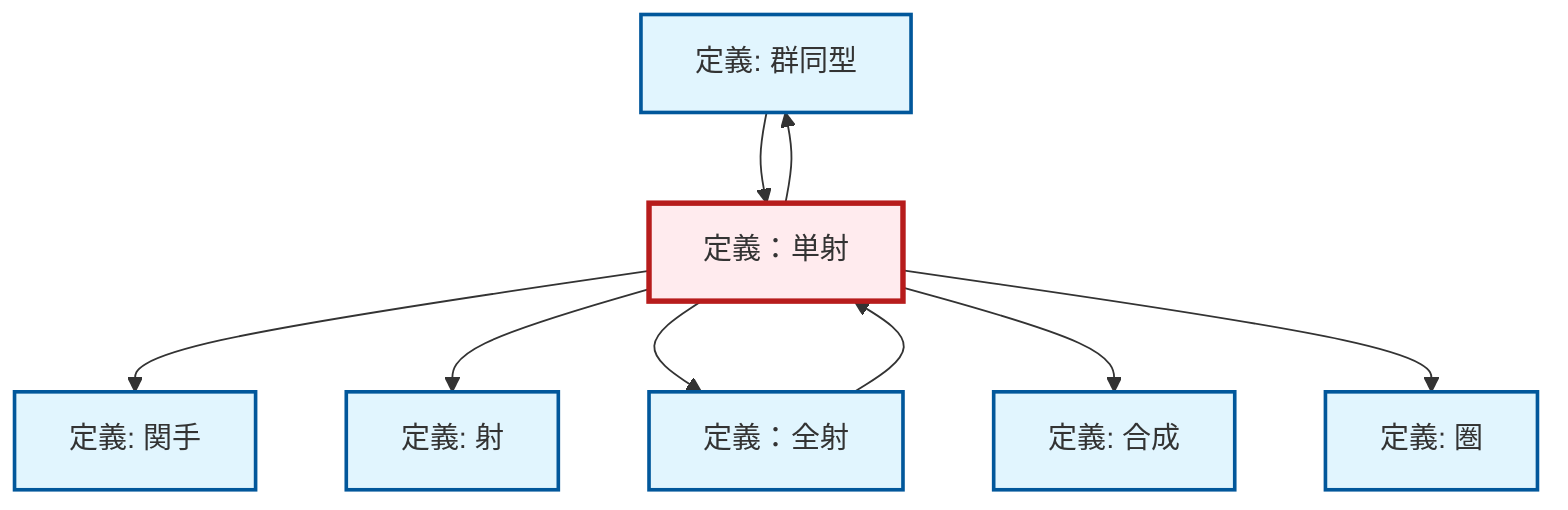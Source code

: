 graph TD
    classDef definition fill:#e1f5fe,stroke:#01579b,stroke-width:2px
    classDef theorem fill:#f3e5f5,stroke:#4a148c,stroke-width:2px
    classDef axiom fill:#fff3e0,stroke:#e65100,stroke-width:2px
    classDef example fill:#e8f5e9,stroke:#1b5e20,stroke-width:2px
    classDef current fill:#ffebee,stroke:#b71c1c,stroke-width:3px
    def-isomorphism["定義: 群同型"]:::definition
    def-functor["定義: 関手"]:::definition
    def-category["定義: 圏"]:::definition
    def-morphism["定義: 射"]:::definition
    def-composition["定義: 合成"]:::definition
    def-epimorphism["定義：全射"]:::definition
    def-monomorphism["定義：単射"]:::definition
    def-monomorphism --> def-functor
    def-monomorphism --> def-morphism
    def-isomorphism --> def-monomorphism
    def-epimorphism --> def-monomorphism
    def-monomorphism --> def-isomorphism
    def-monomorphism --> def-epimorphism
    def-monomorphism --> def-composition
    def-monomorphism --> def-category
    class def-monomorphism current